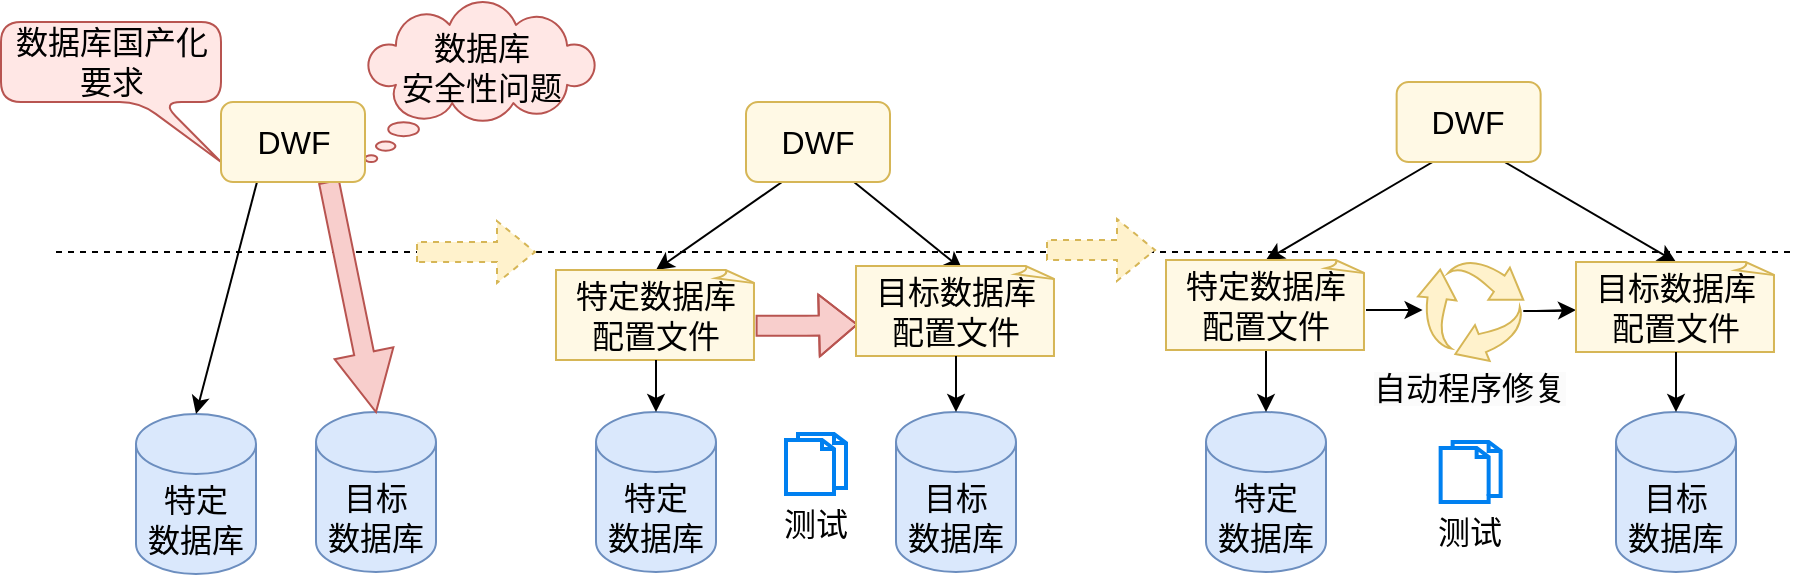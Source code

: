 <mxfile version="24.7.16">
  <diagram name="第 1 页" id="Z13YXTeYMu5rHQkVds1D">
    <mxGraphModel dx="557" dy="317" grid="1" gridSize="10" guides="1" tooltips="1" connect="1" arrows="1" fold="1" page="1" pageScale="1" pageWidth="1169" pageHeight="827" math="0" shadow="0">
      <root>
        <mxCell id="0" />
        <mxCell id="1" parent="0" />
        <mxCell id="j5bSOG_ibHAwk6ScXbE1-1" value="" style="endArrow=none;dashed=1;html=1;rounded=0;" parent="1" edge="1">
          <mxGeometry width="50" height="50" relative="1" as="geometry">
            <mxPoint x="100" y="350" as="sourcePoint" />
            <mxPoint x="970" y="350" as="targetPoint" />
          </mxGeometry>
        </mxCell>
        <mxCell id="j5bSOG_ibHAwk6ScXbE1-3" value="特定&lt;div&gt;数据库&lt;/div&gt;" style="shape=cylinder3;whiteSpace=wrap;html=1;boundedLbl=1;backgroundOutline=1;size=15;fontSize=16;fillColor=#dae8fc;strokeColor=#6c8ebf;" parent="1" vertex="1">
          <mxGeometry x="140" y="431" width="60" height="80" as="geometry" />
        </mxCell>
        <mxCell id="j5bSOG_ibHAwk6ScXbE1-5" style="rounded=0;orthogonalLoop=1;jettySize=auto;html=1;entryX=0.5;entryY=0;entryDx=0;entryDy=0;entryPerimeter=0;exitX=0.25;exitY=1;exitDx=0;exitDy=0;" parent="1" source="j5bSOG_ibHAwk6ScXbE1-71" target="j5bSOG_ibHAwk6ScXbE1-3" edge="1">
          <mxGeometry relative="1" as="geometry">
            <mxPoint x="197.852" y="316.115" as="sourcePoint" />
          </mxGeometry>
        </mxCell>
        <mxCell id="j5bSOG_ibHAwk6ScXbE1-11" value="数据库&lt;div&gt;安全性问题&lt;/div&gt;" style="whiteSpace=wrap;html=1;shape=mxgraph.basic.cloud_callout;fontSize=16;spacingBottom=14;fillColor=#FFE7E5;strokeColor=#b85450;" parent="1" vertex="1">
          <mxGeometry x="254.5" y="225" width="115.5" height="80" as="geometry" />
        </mxCell>
        <mxCell id="j5bSOG_ibHAwk6ScXbE1-20" value="&lt;div&gt;目标&lt;/div&gt;&lt;div&gt;数据库&lt;/div&gt;" style="shape=cylinder3;whiteSpace=wrap;html=1;boundedLbl=1;backgroundOutline=1;size=15;fontSize=16;fillColor=#dae8fc;strokeColor=#6c8ebf;" parent="1" vertex="1">
          <mxGeometry x="230" y="430" width="60" height="80" as="geometry" />
        </mxCell>
        <mxCell id="j5bSOG_ibHAwk6ScXbE1-21" style="rounded=0;orthogonalLoop=1;jettySize=auto;html=1;entryX=0.5;entryY=0;entryDx=0;entryDy=0;entryPerimeter=0;exitX=0.75;exitY=1;exitDx=0;exitDy=0;fillColor=#f8cecc;strokeColor=#b85450;strokeWidth=1;shape=arrow;" parent="1" source="j5bSOG_ibHAwk6ScXbE1-71" target="j5bSOG_ibHAwk6ScXbE1-20" edge="1">
          <mxGeometry relative="1" as="geometry">
            <mxPoint x="242.148" y="316.115" as="sourcePoint" />
          </mxGeometry>
        </mxCell>
        <mxCell id="j5bSOG_ibHAwk6ScXbE1-31" style="rounded=0;orthogonalLoop=1;jettySize=auto;html=1;entryX=0.5;entryY=0;entryDx=0;entryDy=0;exitX=0.25;exitY=1;exitDx=0;exitDy=0;entryPerimeter=0;" parent="1" source="j5bSOG_ibHAwk6ScXbE1-72" target="T76s8S3stWJVJvlVN7Cr-1" edge="1">
          <mxGeometry relative="1" as="geometry">
            <mxPoint x="437.261" y="315.888" as="sourcePoint" />
            <mxPoint x="395" y="364" as="targetPoint" />
          </mxGeometry>
        </mxCell>
        <mxCell id="j5bSOG_ibHAwk6ScXbE1-32" style="rounded=0;orthogonalLoop=1;jettySize=auto;html=1;exitX=0.75;exitY=1;exitDx=0;exitDy=0;entryX=0.532;entryY=0.04;entryDx=0;entryDy=0;entryPerimeter=0;" parent="1" source="j5bSOG_ibHAwk6ScXbE1-72" target="T76s8S3stWJVJvlVN7Cr-4" edge="1">
          <mxGeometry relative="1" as="geometry">
            <mxPoint x="480.269" y="316.784" as="sourcePoint" />
            <mxPoint x="516.081" y="364" as="targetPoint" />
          </mxGeometry>
        </mxCell>
        <mxCell id="j5bSOG_ibHAwk6ScXbE1-23" value="特定&lt;div&gt;数据库&lt;/div&gt;" style="shape=cylinder3;whiteSpace=wrap;html=1;boundedLbl=1;backgroundOutline=1;size=15;fontSize=16;fillColor=#dae8fc;strokeColor=#6c8ebf;" parent="1" vertex="1">
          <mxGeometry x="370" y="430" width="60" height="80" as="geometry" />
        </mxCell>
        <mxCell id="j5bSOG_ibHAwk6ScXbE1-24" value="&lt;div&gt;目标&lt;/div&gt;&lt;div&gt;数据库&lt;/div&gt;" style="shape=cylinder3;whiteSpace=wrap;html=1;boundedLbl=1;backgroundOutline=1;size=15;fontSize=16;fillColor=#dae8fc;strokeColor=#6c8ebf;" parent="1" vertex="1">
          <mxGeometry x="520" y="430" width="60" height="80" as="geometry" />
        </mxCell>
        <mxCell id="j5bSOG_ibHAwk6ScXbE1-33" style="edgeStyle=orthogonalEdgeStyle;rounded=0;orthogonalLoop=1;jettySize=auto;html=1;entryX=0.01;entryY=0.65;entryDx=0;entryDy=0;fillColor=#f8cecc;strokeColor=#b85450;strokeWidth=1;shape=flexArrow;entryPerimeter=0;exitX=0.998;exitY=0.62;exitDx=0;exitDy=0;exitPerimeter=0;" parent="1" source="T76s8S3stWJVJvlVN7Cr-1" target="T76s8S3stWJVJvlVN7Cr-4" edge="1">
          <mxGeometry relative="1" as="geometry">
            <mxPoint x="445" y="387" as="sourcePoint" />
            <mxPoint x="485" y="389" as="targetPoint" />
          </mxGeometry>
        </mxCell>
        <mxCell id="j5bSOG_ibHAwk6ScXbE1-41" value="&lt;span style=&quot;font-size: 16px;&quot;&gt;数据库国产化&lt;/span&gt;&lt;div&gt;&lt;span style=&quot;font-size: 16px;&quot;&gt;要求&lt;/span&gt;&lt;/div&gt;" style="shape=callout;whiteSpace=wrap;html=1;perimeter=calloutPerimeter;position2=1;size=30;position=0.63;rounded=1;fillColor=#FFE7E5;strokeColor=#b85450;base=11;" parent="1" vertex="1">
          <mxGeometry x="72.5" y="235" width="110" height="70" as="geometry" />
        </mxCell>
        <mxCell id="j5bSOG_ibHAwk6ScXbE1-54" style="rounded=0;orthogonalLoop=1;jettySize=auto;html=1;entryX=0.5;entryY=0;entryDx=0;entryDy=0;exitX=0.25;exitY=1;exitDx=0;exitDy=0;entryPerimeter=0;" parent="1" source="j5bSOG_ibHAwk6ScXbE1-74" target="T76s8S3stWJVJvlVN7Cr-2" edge="1">
          <mxGeometry relative="1" as="geometry">
            <mxPoint x="774.654" y="302.152" as="sourcePoint" />
            <mxPoint x="705" y="354" as="targetPoint" />
          </mxGeometry>
        </mxCell>
        <mxCell id="j5bSOG_ibHAwk6ScXbE1-55" style="rounded=0;orthogonalLoop=1;jettySize=auto;html=1;exitX=0.75;exitY=1;exitDx=0;exitDy=0;entryX=0.5;entryY=0;entryDx=0;entryDy=0;entryPerimeter=0;" parent="1" source="j5bSOG_ibHAwk6ScXbE1-74" target="Ha5TpHALYlpWIuPA1dWK-1" edge="1">
          <mxGeometry relative="1" as="geometry">
            <mxPoint x="830.873" y="304.546" as="sourcePoint" />
            <mxPoint x="910" y="354" as="targetPoint" />
          </mxGeometry>
        </mxCell>
        <mxCell id="j5bSOG_ibHAwk6ScXbE1-57" value="特定&lt;div&gt;数据库&lt;/div&gt;" style="shape=cylinder3;whiteSpace=wrap;html=1;boundedLbl=1;backgroundOutline=1;size=15;fontSize=16;fillColor=#dae8fc;strokeColor=#6c8ebf;" parent="1" vertex="1">
          <mxGeometry x="675" y="430" width="60" height="80" as="geometry" />
        </mxCell>
        <mxCell id="j5bSOG_ibHAwk6ScXbE1-58" value="&lt;div&gt;目标&lt;/div&gt;&lt;div&gt;数据库&lt;/div&gt;" style="shape=cylinder3;whiteSpace=wrap;html=1;boundedLbl=1;backgroundOutline=1;size=15;fontSize=16;fillColor=#dae8fc;strokeColor=#6c8ebf;" parent="1" vertex="1">
          <mxGeometry x="880" y="430" width="60" height="80" as="geometry" />
        </mxCell>
        <mxCell id="j5bSOG_ibHAwk6ScXbE1-59" value="" style="edgeStyle=orthogonalEdgeStyle;rounded=0;orthogonalLoop=1;jettySize=auto;html=1;exitX=0.5;exitY=1;exitDx=0;exitDy=0;exitPerimeter=0;" parent="1" source="T76s8S3stWJVJvlVN7Cr-2" target="j5bSOG_ibHAwk6ScXbE1-57" edge="1">
          <mxGeometry relative="1" as="geometry">
            <mxPoint x="705" y="404" as="sourcePoint" />
          </mxGeometry>
        </mxCell>
        <mxCell id="j5bSOG_ibHAwk6ScXbE1-69" style="edgeStyle=orthogonalEdgeStyle;rounded=0;orthogonalLoop=1;jettySize=auto;html=1;entryX=0;entryY=0.5;entryDx=0;entryDy=0;" parent="1" source="j5bSOG_ibHAwk6ScXbE1-66" edge="1">
          <mxGeometry relative="1" as="geometry">
            <mxPoint x="860" y="379" as="targetPoint" />
          </mxGeometry>
        </mxCell>
        <mxCell id="j5bSOG_ibHAwk6ScXbE1-66" value="" style="sketch=0;html=1;aspect=fixed;strokeColor=#d6b656;shadow=0;fillColor=#fff2cc;verticalAlign=top;labelPosition=center;verticalLabelPosition=bottom;shape=mxgraph.gcp2.arrow_cycle" parent="1" vertex="1">
          <mxGeometry x="781.01" y="354.5" width="52.63" height="50" as="geometry" />
        </mxCell>
        <mxCell id="j5bSOG_ibHAwk6ScXbE1-67" value="&#xa;&lt;span style=&quot;color: rgb(0, 0, 0); font-family: Helvetica; font-size: 16px; font-style: normal; font-variant-ligatures: normal; font-variant-caps: normal; font-weight: 400; letter-spacing: normal; orphans: 2; text-align: center; text-indent: 0px; text-transform: none; widows: 2; word-spacing: 0px; -webkit-text-stroke-width: 0px; white-space: normal; background-color: rgb(251, 251, 251); text-decoration-thickness: initial; text-decoration-style: initial; text-decoration-color: initial; display: inline !important; float: none;&quot;&gt;自动程序修复&lt;/span&gt;&#xa;&#xa;" style="text;html=1;align=center;verticalAlign=middle;whiteSpace=wrap;rounded=0;" parent="1" vertex="1">
          <mxGeometry x="755.48" y="400" width="103.68" height="50" as="geometry" />
        </mxCell>
        <mxCell id="j5bSOG_ibHAwk6ScXbE1-68" style="edgeStyle=orthogonalEdgeStyle;rounded=0;orthogonalLoop=1;jettySize=auto;html=1;entryX=0.044;entryY=0.48;entryDx=0;entryDy=0;entryPerimeter=0;" parent="1" target="j5bSOG_ibHAwk6ScXbE1-66" edge="1">
          <mxGeometry relative="1" as="geometry">
            <mxPoint x="755" y="379" as="sourcePoint" />
          </mxGeometry>
        </mxCell>
        <mxCell id="j5bSOG_ibHAwk6ScXbE1-71" value="&lt;span style=&quot;font-size: 16px;&quot;&gt;DWF&lt;/span&gt;" style="rounded=1;whiteSpace=wrap;html=1;fillColor=#FFF9E5;strokeColor=#d6b656;" parent="1" vertex="1">
          <mxGeometry x="182.5" y="275" width="72" height="40" as="geometry" />
        </mxCell>
        <mxCell id="j5bSOG_ibHAwk6ScXbE1-72" value="&lt;span style=&quot;font-size: 16px;&quot;&gt;DWF&lt;/span&gt;" style="rounded=1;whiteSpace=wrap;html=1;fillColor=#FFF9E5;strokeColor=#d6b656;" parent="1" vertex="1">
          <mxGeometry x="445" y="275" width="72" height="40" as="geometry" />
        </mxCell>
        <mxCell id="j5bSOG_ibHAwk6ScXbE1-74" value="&lt;span style=&quot;font-size: 16px;&quot;&gt;DWF&lt;/span&gt;" style="rounded=1;whiteSpace=wrap;html=1;fillColor=#FFF9E5;strokeColor=#d6b656;" parent="1" vertex="1">
          <mxGeometry x="770.32" y="265" width="72" height="40" as="geometry" />
        </mxCell>
        <mxCell id="j5bSOG_ibHAwk6ScXbE1-78" value="" style="group" parent="1" vertex="1" connectable="0">
          <mxGeometry x="777.32" y="435" width="60" height="75" as="geometry" />
        </mxCell>
        <mxCell id="j5bSOG_ibHAwk6ScXbE1-76" value="" style="html=1;verticalLabelPosition=bottom;align=center;labelBackgroundColor=#ffffff;verticalAlign=top;strokeWidth=2;strokeColor=#0080F0;shadow=0;dashed=0;shape=mxgraph.ios7.icons.documents;" parent="j5bSOG_ibHAwk6ScXbE1-78" vertex="1">
          <mxGeometry x="15" y="10" width="30" height="30" as="geometry" />
        </mxCell>
        <mxCell id="j5bSOG_ibHAwk6ScXbE1-77" value="测试" style="text;html=1;align=center;verticalAlign=middle;whiteSpace=wrap;rounded=0;fontSize=16;" parent="j5bSOG_ibHAwk6ScXbE1-78" vertex="1">
          <mxGeometry y="40" width="60" height="30" as="geometry" />
        </mxCell>
        <mxCell id="j5bSOG_ibHAwk6ScXbE1-82" value="" style="group" parent="1" vertex="1" connectable="0">
          <mxGeometry x="450" y="431" width="60" height="75" as="geometry" />
        </mxCell>
        <mxCell id="j5bSOG_ibHAwk6ScXbE1-83" value="" style="html=1;verticalLabelPosition=bottom;align=center;labelBackgroundColor=#ffffff;verticalAlign=top;strokeWidth=2;strokeColor=#0080F0;shadow=0;dashed=0;shape=mxgraph.ios7.icons.documents;" parent="j5bSOG_ibHAwk6ScXbE1-82" vertex="1">
          <mxGeometry x="15" y="10" width="30" height="30" as="geometry" />
        </mxCell>
        <mxCell id="j5bSOG_ibHAwk6ScXbE1-84" value="测试" style="text;html=1;align=center;verticalAlign=middle;whiteSpace=wrap;rounded=0;fontSize=16;" parent="j5bSOG_ibHAwk6ScXbE1-82" vertex="1">
          <mxGeometry y="40" width="60" height="30" as="geometry" />
        </mxCell>
        <mxCell id="j5bSOG_ibHAwk6ScXbE1-85" value="" style="endArrow=classic;html=1;rounded=0;shape=flexArrow;fillColor=#fff2cc;strokeColor=#d6b656;dashed=1;" parent="1" edge="1">
          <mxGeometry width="50" height="50" relative="1" as="geometry">
            <mxPoint x="280" y="350" as="sourcePoint" />
            <mxPoint x="340" y="350" as="targetPoint" />
          </mxGeometry>
        </mxCell>
        <mxCell id="j5bSOG_ibHAwk6ScXbE1-86" value="" style="endArrow=classic;html=1;rounded=0;shape=flexArrow;fillColor=#fff2cc;strokeColor=#d6b656;dashed=1;" parent="1" edge="1">
          <mxGeometry width="50" height="50" relative="1" as="geometry">
            <mxPoint x="595" y="349" as="sourcePoint" />
            <mxPoint x="650" y="349" as="targetPoint" />
          </mxGeometry>
        </mxCell>
        <mxCell id="T76s8S3stWJVJvlVN7Cr-1" value="&lt;span style=&quot;font-size: 16px;&quot;&gt;特定数据库&lt;/span&gt;&lt;div style=&quot;font-size: 16px;&quot;&gt;配置文件&lt;/div&gt;" style="whiteSpace=wrap;html=1;shape=mxgraph.basic.document;strokeColor=#d6b656;align=center;verticalAlign=middle;fontFamily=Helvetica;fontSize=16;fontColor=default;fillColor=#FFF9E5;" parent="1" vertex="1">
          <mxGeometry x="350" y="359" width="100" height="45" as="geometry" />
        </mxCell>
        <mxCell id="T76s8S3stWJVJvlVN7Cr-2" value="&lt;span style=&quot;font-size: 16px;&quot;&gt;特定数据库&lt;/span&gt;&lt;div style=&quot;font-size: 16px;&quot;&gt;配置文件&lt;/div&gt;" style="whiteSpace=wrap;html=1;shape=mxgraph.basic.document;strokeColor=#d6b656;align=center;verticalAlign=middle;fontFamily=Helvetica;fontSize=16;fontColor=default;fillColor=#FFF9E5;" parent="1" vertex="1">
          <mxGeometry x="655" y="354" width="100" height="45" as="geometry" />
        </mxCell>
        <mxCell id="T76s8S3stWJVJvlVN7Cr-4" value="目标数据库&lt;div&gt;配置文件&lt;/div&gt;" style="whiteSpace=wrap;html=1;shape=mxgraph.basic.document;strokeColor=#d6b656;align=center;verticalAlign=middle;fontFamily=Helvetica;fontSize=16;fontColor=default;fillColor=#FFF9E5;" parent="1" vertex="1">
          <mxGeometry x="500" y="357" width="100" height="45" as="geometry" />
        </mxCell>
        <mxCell id="Ha5TpHALYlpWIuPA1dWK-1" value="目标数据库&lt;div&gt;配置文件&lt;/div&gt;" style="whiteSpace=wrap;html=1;shape=mxgraph.basic.document;strokeColor=#d6b656;align=center;verticalAlign=middle;fontFamily=Helvetica;fontSize=16;fontColor=default;fillColor=#FFF9E5;" vertex="1" parent="1">
          <mxGeometry x="860" y="355" width="100" height="45" as="geometry" />
        </mxCell>
        <mxCell id="Ha5TpHALYlpWIuPA1dWK-2" style="edgeStyle=orthogonalEdgeStyle;rounded=0;orthogonalLoop=1;jettySize=auto;html=1;entryX=0.5;entryY=0;entryDx=0;entryDy=0;entryPerimeter=0;" edge="1" parent="1" source="Ha5TpHALYlpWIuPA1dWK-1" target="j5bSOG_ibHAwk6ScXbE1-58">
          <mxGeometry relative="1" as="geometry" />
        </mxCell>
        <mxCell id="Ha5TpHALYlpWIuPA1dWK-3" style="edgeStyle=orthogonalEdgeStyle;rounded=0;orthogonalLoop=1;jettySize=auto;html=1;entryX=0.5;entryY=0;entryDx=0;entryDy=0;entryPerimeter=0;" edge="1" parent="1" source="T76s8S3stWJVJvlVN7Cr-4" target="j5bSOG_ibHAwk6ScXbE1-24">
          <mxGeometry relative="1" as="geometry" />
        </mxCell>
        <mxCell id="Ha5TpHALYlpWIuPA1dWK-5" style="edgeStyle=orthogonalEdgeStyle;rounded=0;orthogonalLoop=1;jettySize=auto;html=1;entryX=0.5;entryY=0;entryDx=0;entryDy=0;entryPerimeter=0;" edge="1" parent="1" source="T76s8S3stWJVJvlVN7Cr-1" target="j5bSOG_ibHAwk6ScXbE1-23">
          <mxGeometry relative="1" as="geometry" />
        </mxCell>
      </root>
    </mxGraphModel>
  </diagram>
</mxfile>
